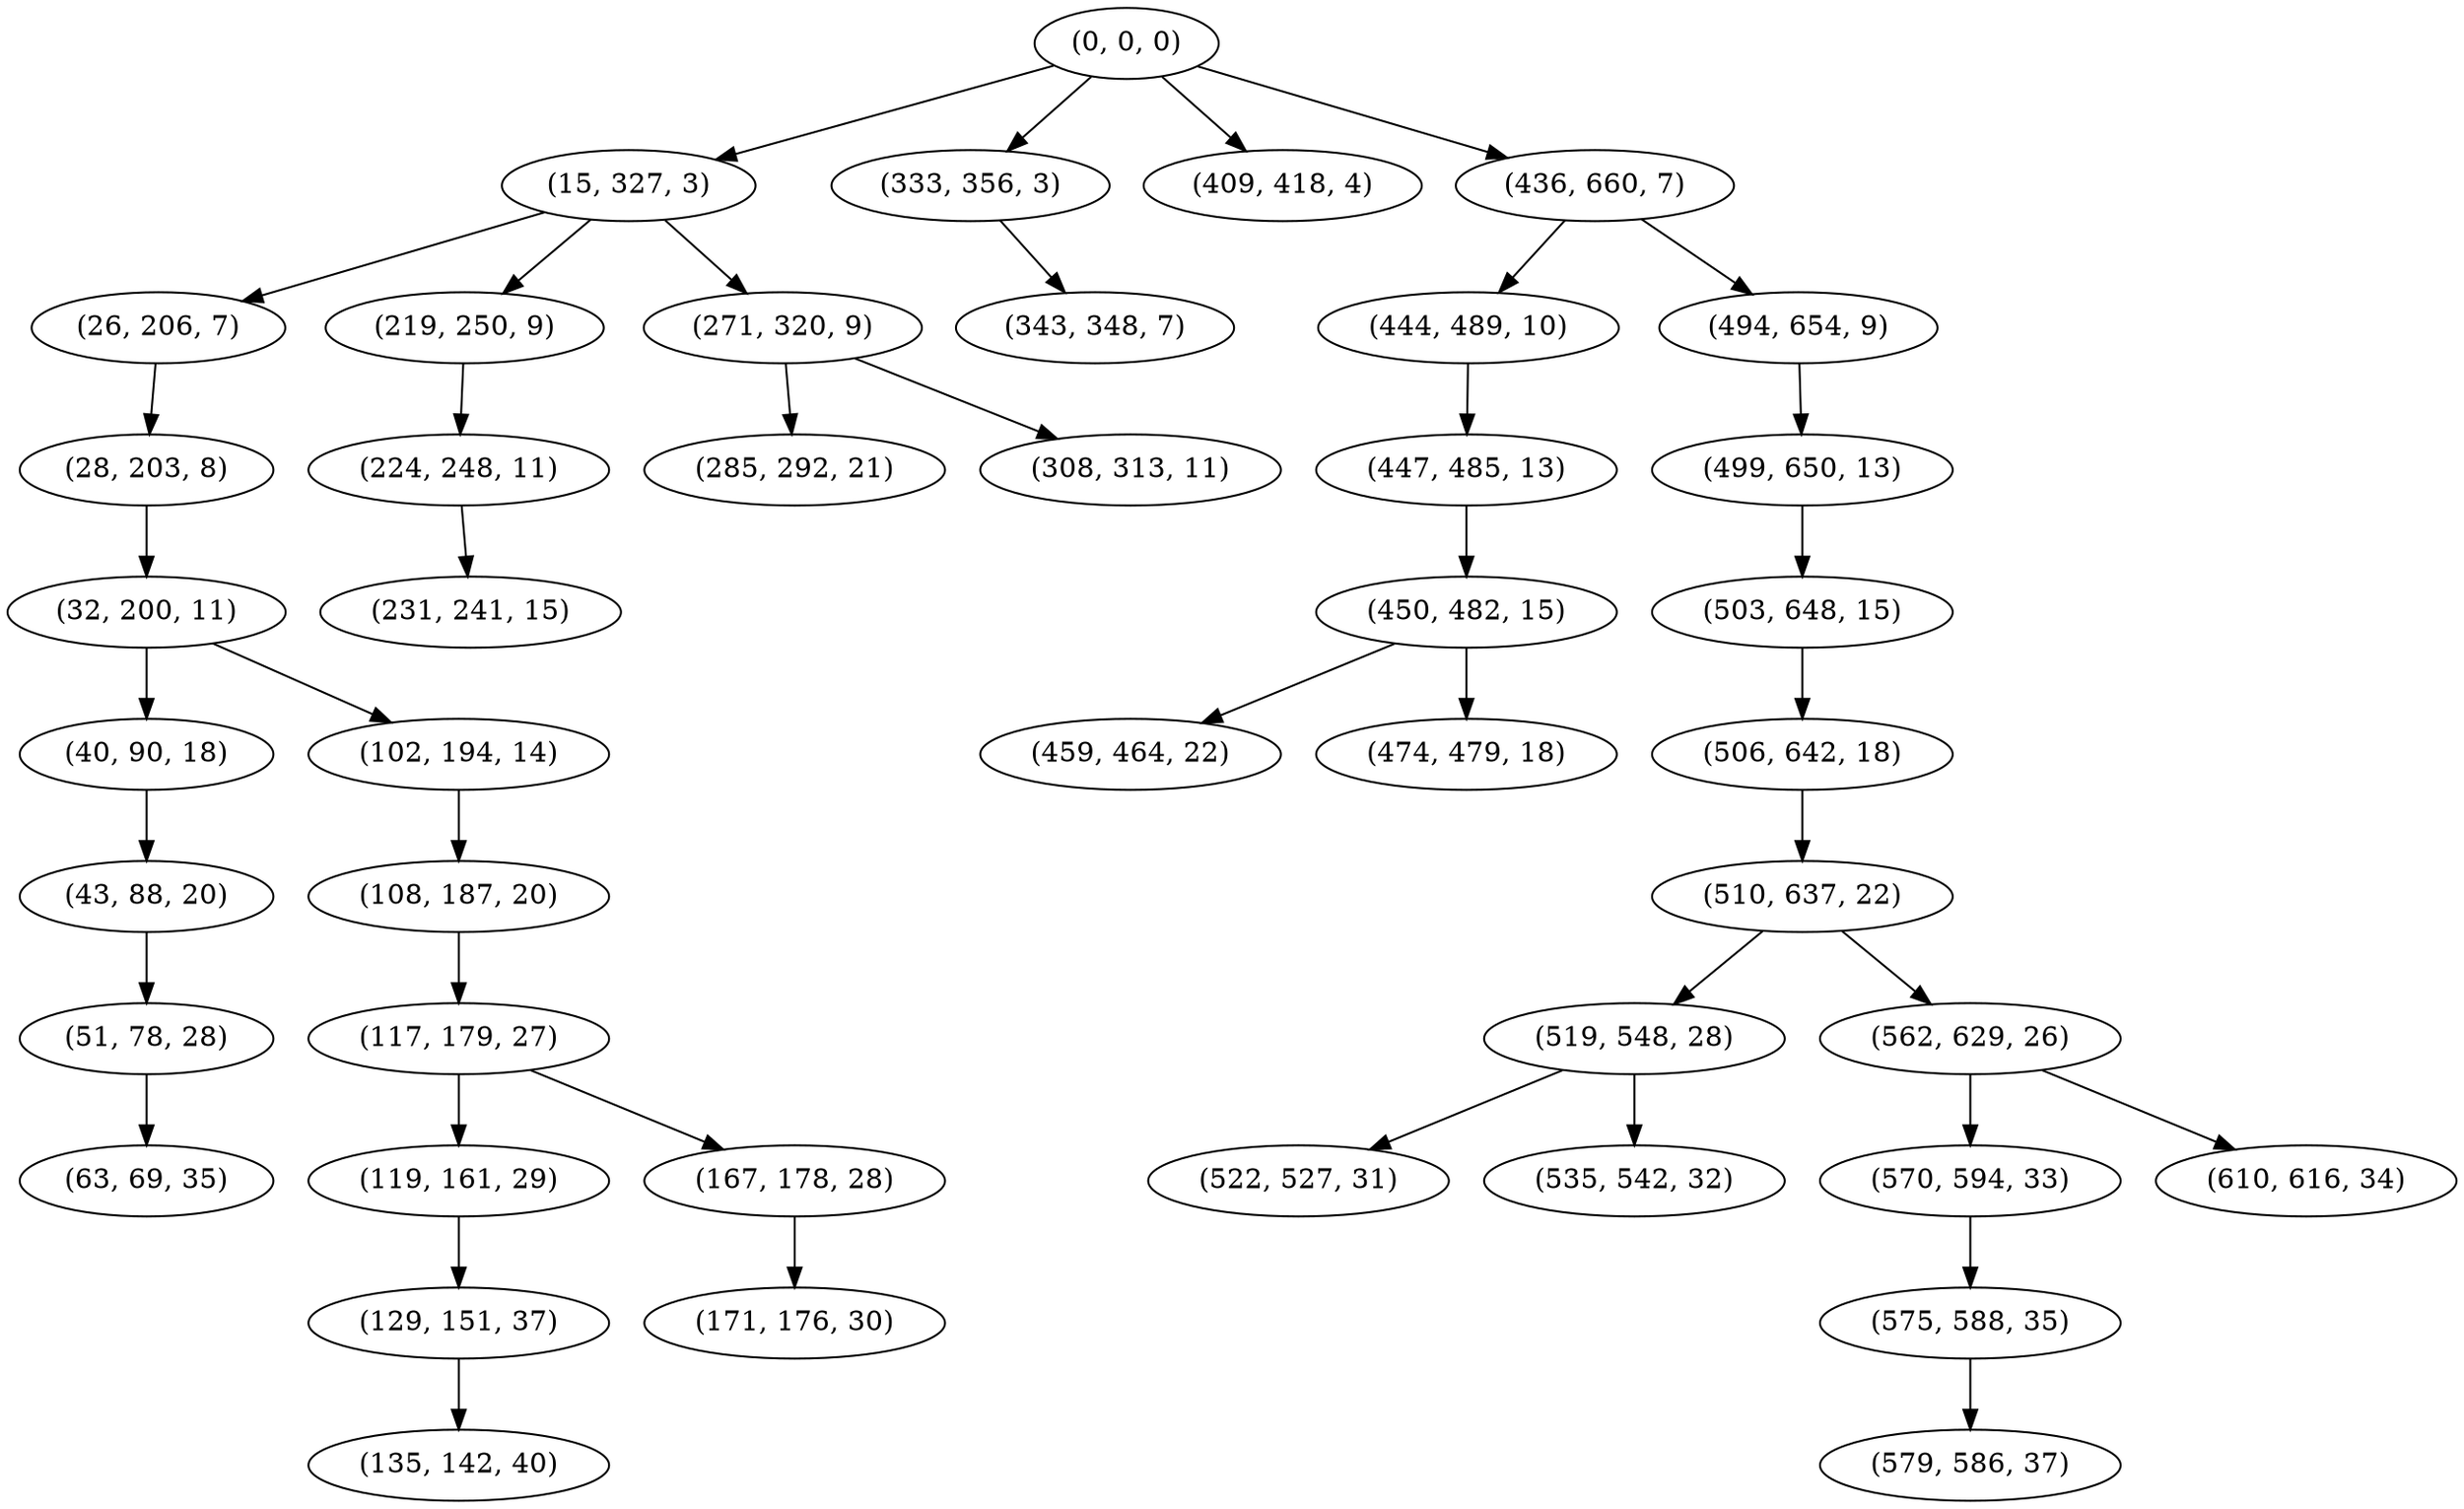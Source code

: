 digraph tree {
    "(0, 0, 0)";
    "(15, 327, 3)";
    "(26, 206, 7)";
    "(28, 203, 8)";
    "(32, 200, 11)";
    "(40, 90, 18)";
    "(43, 88, 20)";
    "(51, 78, 28)";
    "(63, 69, 35)";
    "(102, 194, 14)";
    "(108, 187, 20)";
    "(117, 179, 27)";
    "(119, 161, 29)";
    "(129, 151, 37)";
    "(135, 142, 40)";
    "(167, 178, 28)";
    "(171, 176, 30)";
    "(219, 250, 9)";
    "(224, 248, 11)";
    "(231, 241, 15)";
    "(271, 320, 9)";
    "(285, 292, 21)";
    "(308, 313, 11)";
    "(333, 356, 3)";
    "(343, 348, 7)";
    "(409, 418, 4)";
    "(436, 660, 7)";
    "(444, 489, 10)";
    "(447, 485, 13)";
    "(450, 482, 15)";
    "(459, 464, 22)";
    "(474, 479, 18)";
    "(494, 654, 9)";
    "(499, 650, 13)";
    "(503, 648, 15)";
    "(506, 642, 18)";
    "(510, 637, 22)";
    "(519, 548, 28)";
    "(522, 527, 31)";
    "(535, 542, 32)";
    "(562, 629, 26)";
    "(570, 594, 33)";
    "(575, 588, 35)";
    "(579, 586, 37)";
    "(610, 616, 34)";
    "(0, 0, 0)" -> "(15, 327, 3)";
    "(0, 0, 0)" -> "(333, 356, 3)";
    "(0, 0, 0)" -> "(409, 418, 4)";
    "(0, 0, 0)" -> "(436, 660, 7)";
    "(15, 327, 3)" -> "(26, 206, 7)";
    "(15, 327, 3)" -> "(219, 250, 9)";
    "(15, 327, 3)" -> "(271, 320, 9)";
    "(26, 206, 7)" -> "(28, 203, 8)";
    "(28, 203, 8)" -> "(32, 200, 11)";
    "(32, 200, 11)" -> "(40, 90, 18)";
    "(32, 200, 11)" -> "(102, 194, 14)";
    "(40, 90, 18)" -> "(43, 88, 20)";
    "(43, 88, 20)" -> "(51, 78, 28)";
    "(51, 78, 28)" -> "(63, 69, 35)";
    "(102, 194, 14)" -> "(108, 187, 20)";
    "(108, 187, 20)" -> "(117, 179, 27)";
    "(117, 179, 27)" -> "(119, 161, 29)";
    "(117, 179, 27)" -> "(167, 178, 28)";
    "(119, 161, 29)" -> "(129, 151, 37)";
    "(129, 151, 37)" -> "(135, 142, 40)";
    "(167, 178, 28)" -> "(171, 176, 30)";
    "(219, 250, 9)" -> "(224, 248, 11)";
    "(224, 248, 11)" -> "(231, 241, 15)";
    "(271, 320, 9)" -> "(285, 292, 21)";
    "(271, 320, 9)" -> "(308, 313, 11)";
    "(333, 356, 3)" -> "(343, 348, 7)";
    "(436, 660, 7)" -> "(444, 489, 10)";
    "(436, 660, 7)" -> "(494, 654, 9)";
    "(444, 489, 10)" -> "(447, 485, 13)";
    "(447, 485, 13)" -> "(450, 482, 15)";
    "(450, 482, 15)" -> "(459, 464, 22)";
    "(450, 482, 15)" -> "(474, 479, 18)";
    "(494, 654, 9)" -> "(499, 650, 13)";
    "(499, 650, 13)" -> "(503, 648, 15)";
    "(503, 648, 15)" -> "(506, 642, 18)";
    "(506, 642, 18)" -> "(510, 637, 22)";
    "(510, 637, 22)" -> "(519, 548, 28)";
    "(510, 637, 22)" -> "(562, 629, 26)";
    "(519, 548, 28)" -> "(522, 527, 31)";
    "(519, 548, 28)" -> "(535, 542, 32)";
    "(562, 629, 26)" -> "(570, 594, 33)";
    "(562, 629, 26)" -> "(610, 616, 34)";
    "(570, 594, 33)" -> "(575, 588, 35)";
    "(575, 588, 35)" -> "(579, 586, 37)";
}
